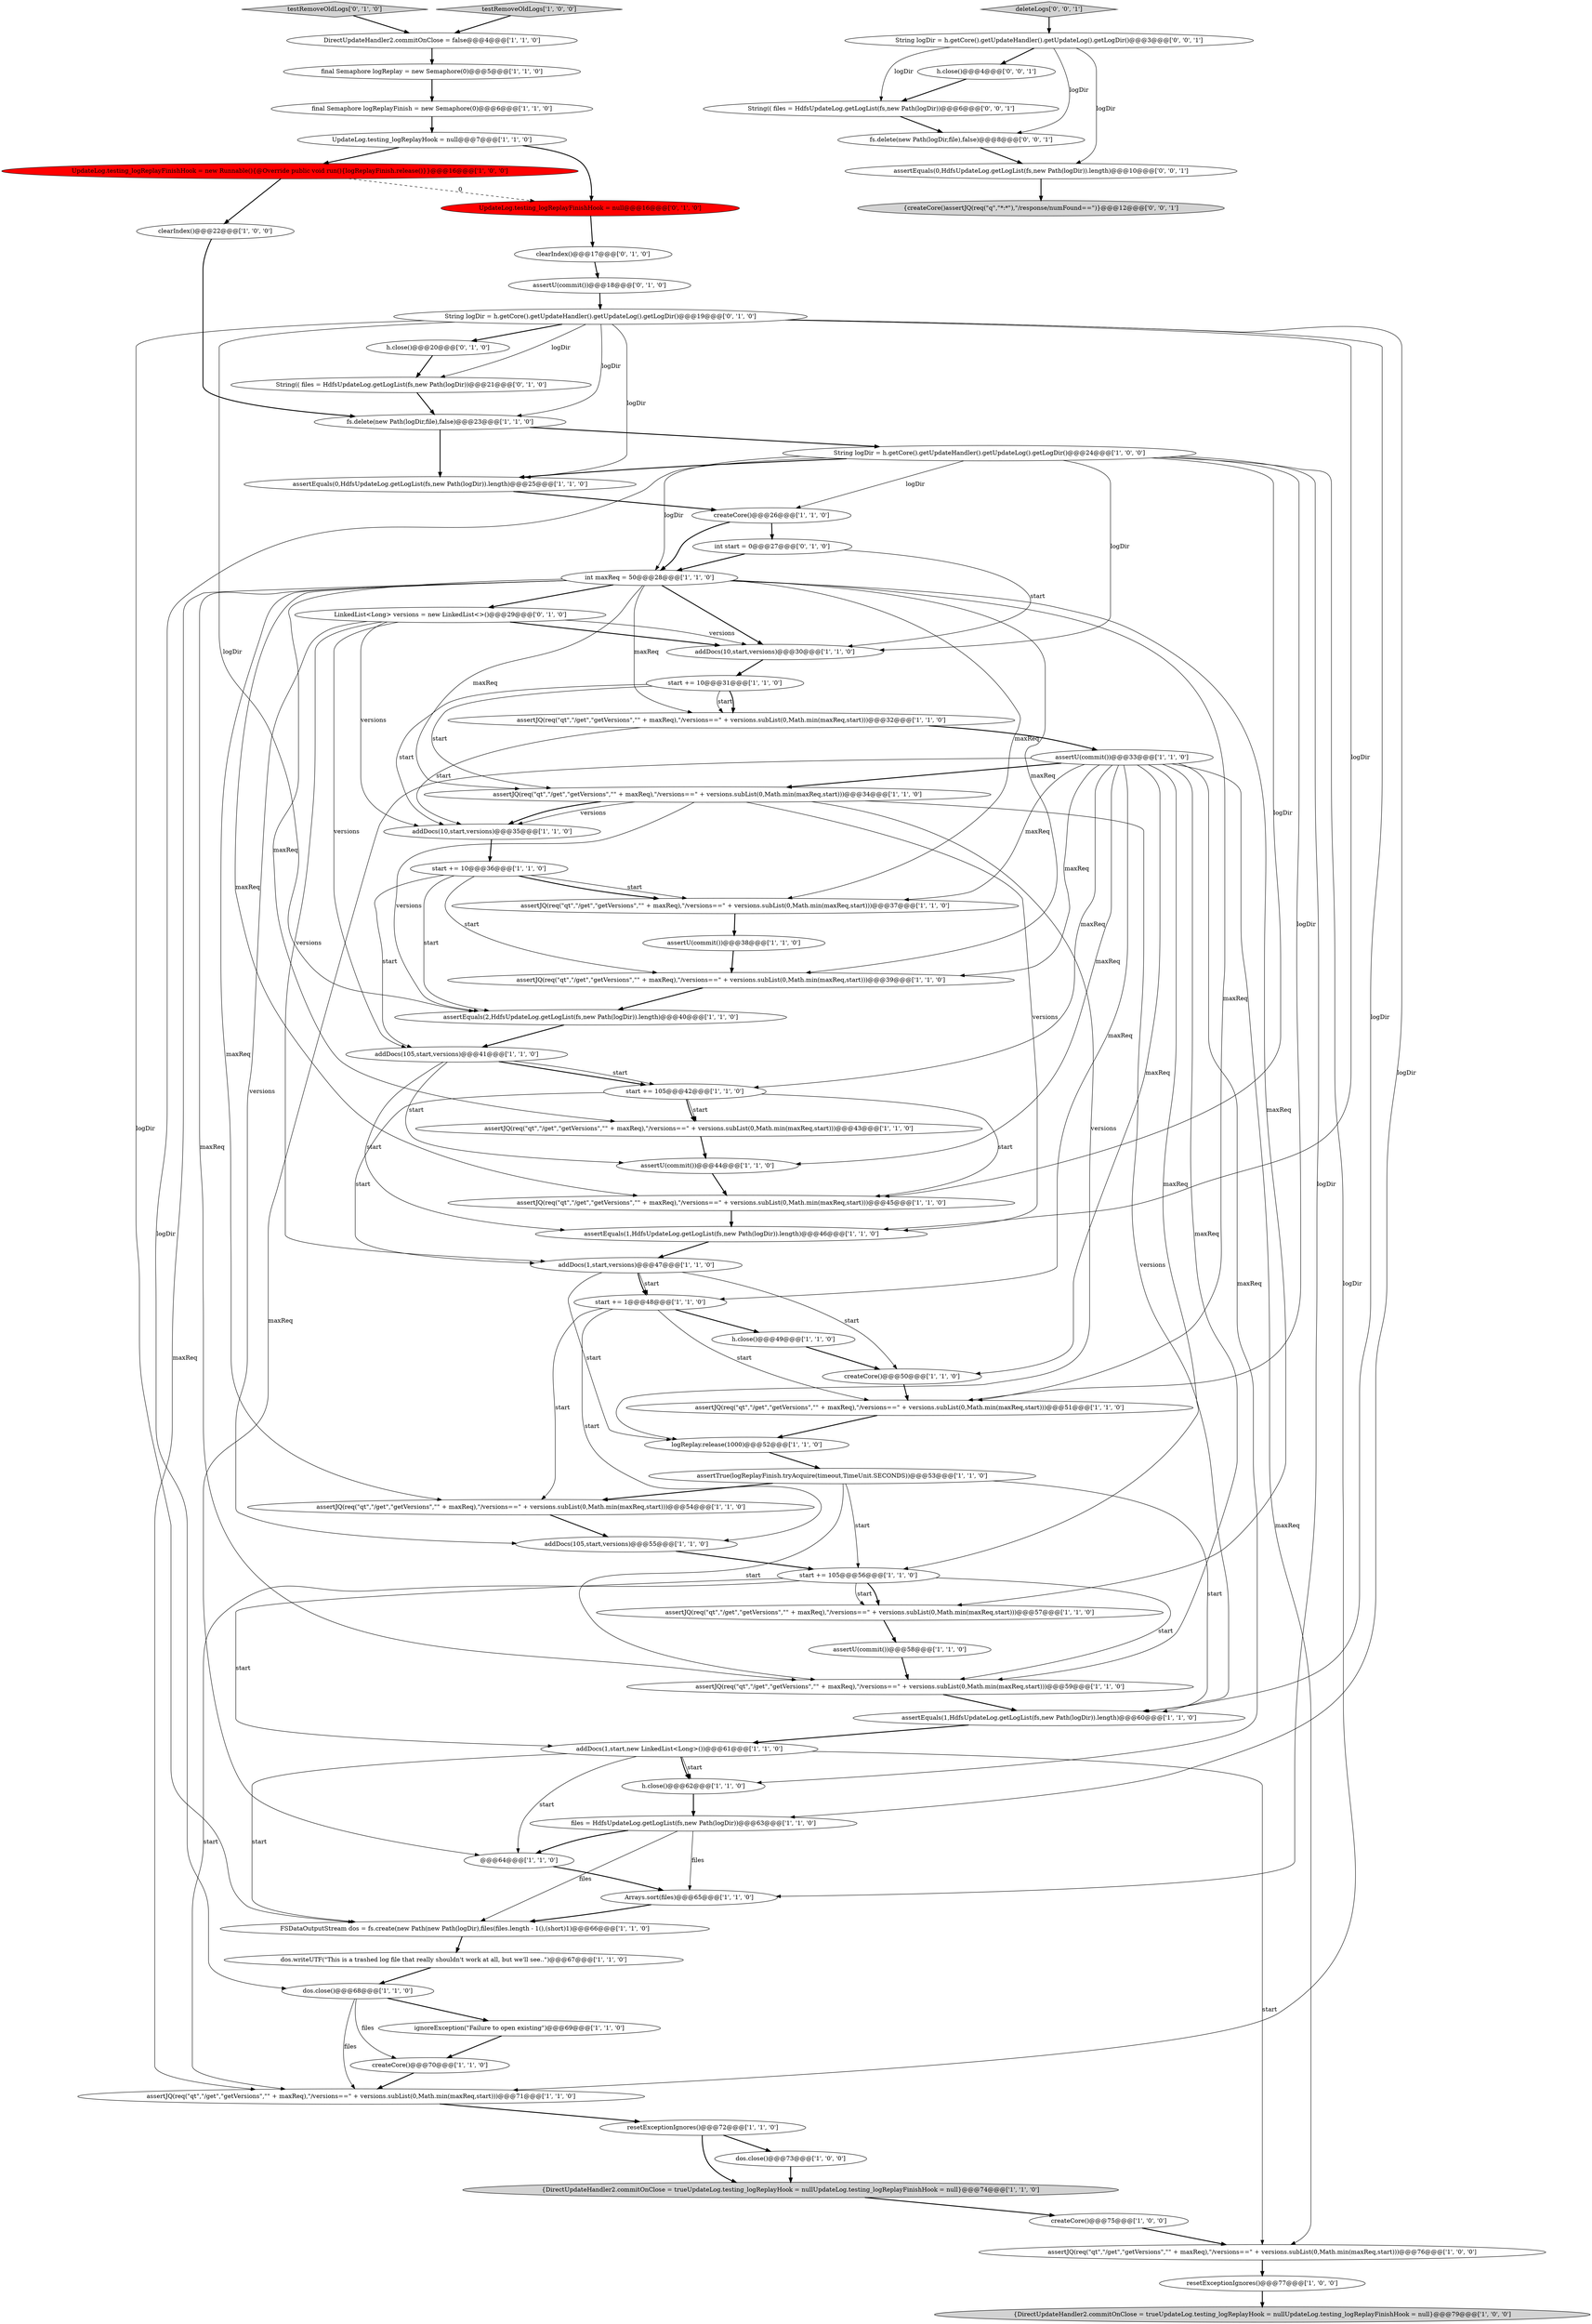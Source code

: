 digraph {
66 [style = filled, label = "h.close()@@@20@@@['0', '1', '0']", fillcolor = white, shape = ellipse image = "AAA0AAABBB2BBB"];
41 [style = filled, label = "assertJQ(req(\"qt\",\"/get\",\"getVersions\",\"\" + maxReq),\"/versions==\" + versions.subList(0,Math.min(maxReq,start)))@@@51@@@['1', '1', '0']", fillcolor = white, shape = ellipse image = "AAA0AAABBB1BBB"];
42 [style = filled, label = "createCore()@@@75@@@['1', '0', '0']", fillcolor = white, shape = ellipse image = "AAA0AAABBB1BBB"];
62 [style = filled, label = "int start = 0@@@27@@@['0', '1', '0']", fillcolor = white, shape = ellipse image = "AAA0AAABBB2BBB"];
33 [style = filled, label = "addDocs(105,start,versions)@@@55@@@['1', '1', '0']", fillcolor = white, shape = ellipse image = "AAA0AAABBB1BBB"];
19 [style = filled, label = "h.close()@@@62@@@['1', '1', '0']", fillcolor = white, shape = ellipse image = "AAA0AAABBB1BBB"];
13 [style = filled, label = "dos.writeUTF(\"This is a trashed log file that really shouldn't work at all, but we'll see..\")@@@67@@@['1', '1', '0']", fillcolor = white, shape = ellipse image = "AAA0AAABBB1BBB"];
44 [style = filled, label = "String logDir = h.getCore().getUpdateHandler().getUpdateLog().getLogDir()@@@24@@@['1', '0', '0']", fillcolor = white, shape = ellipse image = "AAA0AAABBB1BBB"];
68 [style = filled, label = "assertU(commit())@@@18@@@['0', '1', '0']", fillcolor = white, shape = ellipse image = "AAA0AAABBB2BBB"];
43 [style = filled, label = "final Semaphore logReplay = new Semaphore(0)@@@5@@@['1', '1', '0']", fillcolor = white, shape = ellipse image = "AAA0AAABBB1BBB"];
10 [style = filled, label = "addDocs(10,start,versions)@@@30@@@['1', '1', '0']", fillcolor = white, shape = ellipse image = "AAA0AAABBB1BBB"];
71 [style = filled, label = "deleteLogs['0', '0', '1']", fillcolor = lightgray, shape = diamond image = "AAA0AAABBB3BBB"];
29 [style = filled, label = "assertJQ(req(\"qt\",\"/get\",\"getVersions\",\"\" + maxReq),\"/versions==\" + versions.subList(0,Math.min(maxReq,start)))@@@59@@@['1', '1', '0']", fillcolor = white, shape = ellipse image = "AAA0AAABBB1BBB"];
70 [style = filled, label = "String(( files = HdfsUpdateLog.getLogList(fs,new Path(logDir))@@@6@@@['0', '0', '1']", fillcolor = white, shape = ellipse image = "AAA0AAABBB3BBB"];
61 [style = filled, label = "String logDir = h.getCore().getUpdateHandler().getUpdateLog().getLogDir()@@@19@@@['0', '1', '0']", fillcolor = white, shape = ellipse image = "AAA0AAABBB2BBB"];
40 [style = filled, label = "createCore()@@@50@@@['1', '1', '0']", fillcolor = white, shape = ellipse image = "AAA0AAABBB1BBB"];
25 [style = filled, label = "start += 105@@@42@@@['1', '1', '0']", fillcolor = white, shape = ellipse image = "AAA0AAABBB1BBB"];
53 [style = filled, label = "assertJQ(req(\"qt\",\"/get\",\"getVersions\",\"\" + maxReq),\"/versions==\" + versions.subList(0,Math.min(maxReq,start)))@@@37@@@['1', '1', '0']", fillcolor = white, shape = ellipse image = "AAA0AAABBB1BBB"];
56 [style = filled, label = "{DirectUpdateHandler2.commitOnClose = trueUpdateLog.testing_logReplayHook = nullUpdateLog.testing_logReplayFinishHook = null}@@@74@@@['1', '1', '0']", fillcolor = lightgray, shape = ellipse image = "AAA0AAABBB1BBB"];
39 [style = filled, label = "addDocs(105,start,versions)@@@41@@@['1', '1', '0']", fillcolor = white, shape = ellipse image = "AAA0AAABBB1BBB"];
52 [style = filled, label = "assertJQ(req(\"qt\",\"/get\",\"getVersions\",\"\" + maxReq),\"/versions==\" + versions.subList(0,Math.min(maxReq,start)))@@@76@@@['1', '0', '0']", fillcolor = white, shape = ellipse image = "AAA0AAABBB1BBB"];
9 [style = filled, label = "fs.delete(new Path(logDir,file),false)@@@23@@@['1', '1', '0']", fillcolor = white, shape = ellipse image = "AAA0AAABBB1BBB"];
12 [style = filled, label = "assertJQ(req(\"qt\",\"/get\",\"getVersions\",\"\" + maxReq),\"/versions==\" + versions.subList(0,Math.min(maxReq,start)))@@@39@@@['1', '1', '0']", fillcolor = white, shape = ellipse image = "AAA0AAABBB1BBB"];
24 [style = filled, label = "int maxReq = 50@@@28@@@['1', '1', '0']", fillcolor = white, shape = ellipse image = "AAA0AAABBB1BBB"];
6 [style = filled, label = "@@@64@@@['1', '1', '0']", fillcolor = white, shape = ellipse image = "AAA0AAABBB1BBB"];
0 [style = filled, label = "logReplay.release(1000)@@@52@@@['1', '1', '0']", fillcolor = white, shape = ellipse image = "AAA0AAABBB1BBB"];
31 [style = filled, label = "{DirectUpdateHandler2.commitOnClose = trueUpdateLog.testing_logReplayHook = nullUpdateLog.testing_logReplayFinishHook = null}@@@79@@@['1', '0', '0']", fillcolor = lightgray, shape = ellipse image = "AAA0AAABBB1BBB"];
32 [style = filled, label = "UpdateLog.testing_logReplayHook = null@@@7@@@['1', '1', '0']", fillcolor = white, shape = ellipse image = "AAA0AAABBB1BBB"];
30 [style = filled, label = "assertU(commit())@@@44@@@['1', '1', '0']", fillcolor = white, shape = ellipse image = "AAA0AAABBB1BBB"];
34 [style = filled, label = "Arrays.sort(files)@@@65@@@['1', '1', '0']", fillcolor = white, shape = ellipse image = "AAA0AAABBB1BBB"];
36 [style = filled, label = "assertJQ(req(\"qt\",\"/get\",\"getVersions\",\"\" + maxReq),\"/versions==\" + versions.subList(0,Math.min(maxReq,start)))@@@54@@@['1', '1', '0']", fillcolor = white, shape = ellipse image = "AAA0AAABBB1BBB"];
50 [style = filled, label = "assertJQ(req(\"qt\",\"/get\",\"getVersions\",\"\" + maxReq),\"/versions==\" + versions.subList(0,Math.min(maxReq,start)))@@@43@@@['1', '1', '0']", fillcolor = white, shape = ellipse image = "AAA0AAABBB1BBB"];
51 [style = filled, label = "assertJQ(req(\"qt\",\"/get\",\"getVersions\",\"\" + maxReq),\"/versions==\" + versions.subList(0,Math.min(maxReq,start)))@@@45@@@['1', '1', '0']", fillcolor = white, shape = ellipse image = "AAA0AAABBB1BBB"];
69 [style = filled, label = "testRemoveOldLogs['0', '1', '0']", fillcolor = lightgray, shape = diamond image = "AAA0AAABBB2BBB"];
11 [style = filled, label = "testRemoveOldLogs['1', '0', '0']", fillcolor = lightgray, shape = diamond image = "AAA0AAABBB1BBB"];
16 [style = filled, label = "assertJQ(req(\"qt\",\"/get\",\"getVersions\",\"\" + maxReq),\"/versions==\" + versions.subList(0,Math.min(maxReq,start)))@@@71@@@['1', '1', '0']", fillcolor = white, shape = ellipse image = "AAA0AAABBB1BBB"];
28 [style = filled, label = "start += 10@@@36@@@['1', '1', '0']", fillcolor = white, shape = ellipse image = "AAA0AAABBB1BBB"];
57 [style = filled, label = "assertEquals(2,HdfsUpdateLog.getLogList(fs,new Path(logDir)).length)@@@40@@@['1', '1', '0']", fillcolor = white, shape = ellipse image = "AAA0AAABBB1BBB"];
14 [style = filled, label = "assertJQ(req(\"qt\",\"/get\",\"getVersions\",\"\" + maxReq),\"/versions==\" + versions.subList(0,Math.min(maxReq,start)))@@@34@@@['1', '1', '0']", fillcolor = white, shape = ellipse image = "AAA0AAABBB1BBB"];
22 [style = filled, label = "resetExceptionIgnores()@@@72@@@['1', '1', '0']", fillcolor = white, shape = ellipse image = "AAA0AAABBB1BBB"];
49 [style = filled, label = "assertU(commit())@@@33@@@['1', '1', '0']", fillcolor = white, shape = ellipse image = "AAA0AAABBB1BBB"];
74 [style = filled, label = "h.close()@@@4@@@['0', '0', '1']", fillcolor = white, shape = ellipse image = "AAA0AAABBB3BBB"];
47 [style = filled, label = "assertEquals(0,HdfsUpdateLog.getLogList(fs,new Path(logDir)).length)@@@25@@@['1', '1', '0']", fillcolor = white, shape = ellipse image = "AAA0AAABBB1BBB"];
67 [style = filled, label = "LinkedList<Long> versions = new LinkedList<>()@@@29@@@['0', '1', '0']", fillcolor = white, shape = ellipse image = "AAA0AAABBB2BBB"];
2 [style = filled, label = "ignoreException(\"Failure to open existing\")@@@69@@@['1', '1', '0']", fillcolor = white, shape = ellipse image = "AAA0AAABBB1BBB"];
76 [style = filled, label = "{createCore()assertJQ(req(\"q\",\"*:*\"),\"/response/numFound==\")}@@@12@@@['0', '0', '1']", fillcolor = lightgray, shape = ellipse image = "AAA0AAABBB3BBB"];
27 [style = filled, label = "dos.close()@@@73@@@['1', '0', '0']", fillcolor = white, shape = ellipse image = "AAA0AAABBB1BBB"];
5 [style = filled, label = "assertJQ(req(\"qt\",\"/get\",\"getVersions\",\"\" + maxReq),\"/versions==\" + versions.subList(0,Math.min(maxReq,start)))@@@32@@@['1', '1', '0']", fillcolor = white, shape = ellipse image = "AAA0AAABBB1BBB"];
20 [style = filled, label = "assertU(commit())@@@38@@@['1', '1', '0']", fillcolor = white, shape = ellipse image = "AAA0AAABBB1BBB"];
23 [style = filled, label = "DirectUpdateHandler2.commitOnClose = false@@@4@@@['1', '1', '0']", fillcolor = white, shape = ellipse image = "AAA0AAABBB1BBB"];
63 [style = filled, label = "String(( files = HdfsUpdateLog.getLogList(fs,new Path(logDir))@@@21@@@['0', '1', '0']", fillcolor = white, shape = ellipse image = "AAA0AAABBB2BBB"];
75 [style = filled, label = "assertEquals(0,HdfsUpdateLog.getLogList(fs,new Path(logDir)).length)@@@10@@@['0', '0', '1']", fillcolor = white, shape = ellipse image = "AAA0AAABBB3BBB"];
72 [style = filled, label = "fs.delete(new Path(logDir,file),false)@@@8@@@['0', '0', '1']", fillcolor = white, shape = ellipse image = "AAA0AAABBB3BBB"];
8 [style = filled, label = "files = HdfsUpdateLog.getLogList(fs,new Path(logDir))@@@63@@@['1', '1', '0']", fillcolor = white, shape = ellipse image = "AAA0AAABBB1BBB"];
3 [style = filled, label = "resetExceptionIgnores()@@@77@@@['1', '0', '0']", fillcolor = white, shape = ellipse image = "AAA0AAABBB1BBB"];
59 [style = filled, label = "start += 10@@@31@@@['1', '1', '0']", fillcolor = white, shape = ellipse image = "AAA0AAABBB1BBB"];
46 [style = filled, label = "assertU(commit())@@@58@@@['1', '1', '0']", fillcolor = white, shape = ellipse image = "AAA0AAABBB1BBB"];
48 [style = filled, label = "start += 1@@@48@@@['1', '1', '0']", fillcolor = white, shape = ellipse image = "AAA0AAABBB1BBB"];
60 [style = filled, label = "assertJQ(req(\"qt\",\"/get\",\"getVersions\",\"\" + maxReq),\"/versions==\" + versions.subList(0,Math.min(maxReq,start)))@@@57@@@['1', '1', '0']", fillcolor = white, shape = ellipse image = "AAA0AAABBB1BBB"];
65 [style = filled, label = "UpdateLog.testing_logReplayFinishHook = null@@@16@@@['0', '1', '0']", fillcolor = red, shape = ellipse image = "AAA1AAABBB2BBB"];
4 [style = filled, label = "clearIndex()@@@22@@@['1', '0', '0']", fillcolor = white, shape = ellipse image = "AAA0AAABBB1BBB"];
45 [style = filled, label = "UpdateLog.testing_logReplayFinishHook = new Runnable(){@Override public void run(){logReplayFinish.release()}}@@@16@@@['1', '0', '0']", fillcolor = red, shape = ellipse image = "AAA1AAABBB1BBB"];
73 [style = filled, label = "String logDir = h.getCore().getUpdateHandler().getUpdateLog().getLogDir()@@@3@@@['0', '0', '1']", fillcolor = white, shape = ellipse image = "AAA0AAABBB3BBB"];
1 [style = filled, label = "createCore()@@@70@@@['1', '1', '0']", fillcolor = white, shape = ellipse image = "AAA0AAABBB1BBB"];
7 [style = filled, label = "dos.close()@@@68@@@['1', '1', '0']", fillcolor = white, shape = ellipse image = "AAA0AAABBB1BBB"];
54 [style = filled, label = "h.close()@@@49@@@['1', '1', '0']", fillcolor = white, shape = ellipse image = "AAA0AAABBB1BBB"];
15 [style = filled, label = "addDocs(1,start,versions)@@@47@@@['1', '1', '0']", fillcolor = white, shape = ellipse image = "AAA0AAABBB1BBB"];
38 [style = filled, label = "createCore()@@@26@@@['1', '1', '0']", fillcolor = white, shape = ellipse image = "AAA0AAABBB1BBB"];
26 [style = filled, label = "assertTrue(logReplayFinish.tryAcquire(timeout,TimeUnit.SECONDS))@@@53@@@['1', '1', '0']", fillcolor = white, shape = ellipse image = "AAA0AAABBB1BBB"];
17 [style = filled, label = "final Semaphore logReplayFinish = new Semaphore(0)@@@6@@@['1', '1', '0']", fillcolor = white, shape = ellipse image = "AAA0AAABBB1BBB"];
18 [style = filled, label = "assertEquals(1,HdfsUpdateLog.getLogList(fs,new Path(logDir)).length)@@@46@@@['1', '1', '0']", fillcolor = white, shape = ellipse image = "AAA0AAABBB1BBB"];
21 [style = filled, label = "addDocs(1,start,new LinkedList<Long>())@@@61@@@['1', '1', '0']", fillcolor = white, shape = ellipse image = "AAA0AAABBB1BBB"];
35 [style = filled, label = "addDocs(10,start,versions)@@@35@@@['1', '1', '0']", fillcolor = white, shape = ellipse image = "AAA0AAABBB1BBB"];
58 [style = filled, label = "start += 105@@@56@@@['1', '1', '0']", fillcolor = white, shape = ellipse image = "AAA0AAABBB1BBB"];
64 [style = filled, label = "clearIndex()@@@17@@@['0', '1', '0']", fillcolor = white, shape = ellipse image = "AAA0AAABBB2BBB"];
37 [style = filled, label = "FSDataOutputStream dos = fs.create(new Path(new Path(logDir),files(files.length - 1(),(short)1)@@@66@@@['1', '1', '0']", fillcolor = white, shape = ellipse image = "AAA0AAABBB1BBB"];
55 [style = filled, label = "assertEquals(1,HdfsUpdateLog.getLogList(fs,new Path(logDir)).length)@@@60@@@['1', '1', '0']", fillcolor = white, shape = ellipse image = "AAA0AAABBB1BBB"];
49->25 [style = solid, label="maxReq"];
49->53 [style = solid, label="maxReq"];
41->0 [style = bold, label=""];
44->16 [style = solid, label="logDir"];
58->21 [style = solid, label="start"];
61->66 [style = bold, label=""];
61->8 [style = solid, label="logDir"];
24->12 [style = solid, label="maxReq"];
7->16 [style = solid, label="files"];
14->35 [style = bold, label=""];
61->37 [style = solid, label="logDir"];
44->51 [style = solid, label="logDir"];
49->14 [style = bold, label=""];
44->38 [style = solid, label="logDir"];
73->74 [style = bold, label=""];
25->50 [style = solid, label="start"];
58->60 [style = bold, label=""];
67->10 [style = solid, label="versions"];
8->6 [style = bold, label=""];
24->41 [style = solid, label="maxReq"];
36->33 [style = bold, label=""];
24->67 [style = bold, label=""];
48->54 [style = bold, label=""];
5->49 [style = bold, label=""];
59->35 [style = solid, label="start"];
57->39 [style = bold, label=""];
14->57 [style = solid, label="versions"];
44->7 [style = solid, label="logDir"];
67->15 [style = solid, label="versions"];
38->62 [style = bold, label=""];
74->70 [style = bold, label=""];
21->6 [style = solid, label="start"];
49->48 [style = solid, label="maxReq"];
9->47 [style = bold, label=""];
44->10 [style = solid, label="logDir"];
49->52 [style = solid, label="maxReq"];
61->9 [style = solid, label="logDir"];
61->18 [style = solid, label="logDir"];
61->55 [style = solid, label="logDir"];
44->47 [style = bold, label=""];
21->19 [style = solid, label="start"];
25->15 [style = solid, label="start"];
48->36 [style = solid, label="start"];
24->10 [style = bold, label=""];
66->63 [style = bold, label=""];
21->19 [style = bold, label=""];
61->47 [style = solid, label="logDir"];
24->50 [style = solid, label="maxReq"];
67->33 [style = solid, label="versions"];
10->59 [style = bold, label=""];
50->30 [style = bold, label=""];
18->15 [style = bold, label=""];
21->37 [style = solid, label="start"];
8->34 [style = solid, label="files"];
53->20 [style = bold, label=""];
49->19 [style = solid, label="maxReq"];
48->41 [style = solid, label="start"];
49->12 [style = solid, label="maxReq"];
59->5 [style = solid, label="start"];
58->60 [style = solid, label="start"];
27->56 [style = bold, label=""];
48->33 [style = solid, label="start"];
35->28 [style = bold, label=""];
67->35 [style = solid, label="versions"];
1->16 [style = bold, label=""];
7->2 [style = bold, label=""];
24->16 [style = solid, label="maxReq"];
9->44 [style = bold, label=""];
44->24 [style = solid, label="logDir"];
69->23 [style = bold, label=""];
51->18 [style = bold, label=""];
26->55 [style = solid, label="start"];
39->25 [style = bold, label=""];
37->13 [style = bold, label=""];
44->34 [style = solid, label="logDir"];
33->58 [style = bold, label=""];
28->12 [style = solid, label="start"];
67->10 [style = bold, label=""];
4->9 [style = bold, label=""];
73->72 [style = solid, label="logDir"];
54->40 [style = bold, label=""];
28->53 [style = solid, label="start"];
62->10 [style = solid, label="start"];
6->34 [style = bold, label=""];
38->24 [style = bold, label=""];
72->75 [style = bold, label=""];
2->1 [style = bold, label=""];
42->52 [style = bold, label=""];
73->70 [style = solid, label="logDir"];
23->43 [style = bold, label=""];
59->5 [style = bold, label=""];
24->5 [style = solid, label="maxReq"];
49->29 [style = solid, label="maxReq"];
49->58 [style = solid, label="maxReq"];
46->29 [style = bold, label=""];
7->1 [style = solid, label="files"];
14->55 [style = solid, label="versions"];
29->55 [style = bold, label=""];
59->14 [style = solid, label="start"];
43->17 [style = bold, label=""];
71->73 [style = bold, label=""];
15->48 [style = solid, label="start"];
62->24 [style = bold, label=""];
44->41 [style = solid, label="logDir"];
14->0 [style = solid, label="versions"];
28->57 [style = solid, label="start"];
15->48 [style = bold, label=""];
24->51 [style = solid, label="maxReq"];
24->36 [style = solid, label="maxReq"];
70->72 [style = bold, label=""];
75->76 [style = bold, label=""];
21->52 [style = solid, label="start"];
26->29 [style = solid, label="start"];
73->75 [style = solid, label="logDir"];
15->0 [style = solid, label="start"];
32->45 [style = bold, label=""];
28->39 [style = solid, label="start"];
39->25 [style = solid, label="start"];
63->9 [style = bold, label=""];
0->26 [style = bold, label=""];
55->21 [style = bold, label=""];
22->56 [style = bold, label=""];
39->18 [style = solid, label="start"];
24->60 [style = solid, label="maxReq"];
28->53 [style = bold, label=""];
3->31 [style = bold, label=""];
26->58 [style = solid, label="start"];
65->64 [style = bold, label=""];
26->36 [style = bold, label=""];
8->37 [style = solid, label="files"];
12->57 [style = bold, label=""];
5->35 [style = solid, label="start"];
45->65 [style = dashed, label="0"];
49->6 [style = solid, label="maxReq"];
17->32 [style = bold, label=""];
32->65 [style = bold, label=""];
24->53 [style = solid, label="maxReq"];
16->22 [style = bold, label=""];
47->38 [style = bold, label=""];
60->46 [style = bold, label=""];
19->8 [style = bold, label=""];
24->14 [style = solid, label="maxReq"];
56->42 [style = bold, label=""];
58->29 [style = solid, label="start"];
45->4 [style = bold, label=""];
58->16 [style = solid, label="start"];
30->51 [style = bold, label=""];
61->63 [style = solid, label="logDir"];
61->57 [style = solid, label="logDir"];
25->51 [style = solid, label="start"];
34->37 [style = bold, label=""];
22->27 [style = bold, label=""];
13->7 [style = bold, label=""];
14->35 [style = solid, label="versions"];
49->40 [style = solid, label="maxReq"];
64->68 [style = bold, label=""];
20->12 [style = bold, label=""];
40->41 [style = bold, label=""];
15->40 [style = solid, label="start"];
52->3 [style = bold, label=""];
68->61 [style = bold, label=""];
49->30 [style = solid, label="maxReq"];
67->39 [style = solid, label="versions"];
24->29 [style = solid, label="maxReq"];
25->50 [style = bold, label=""];
11->23 [style = bold, label=""];
14->18 [style = solid, label="versions"];
39->30 [style = solid, label="start"];
}
